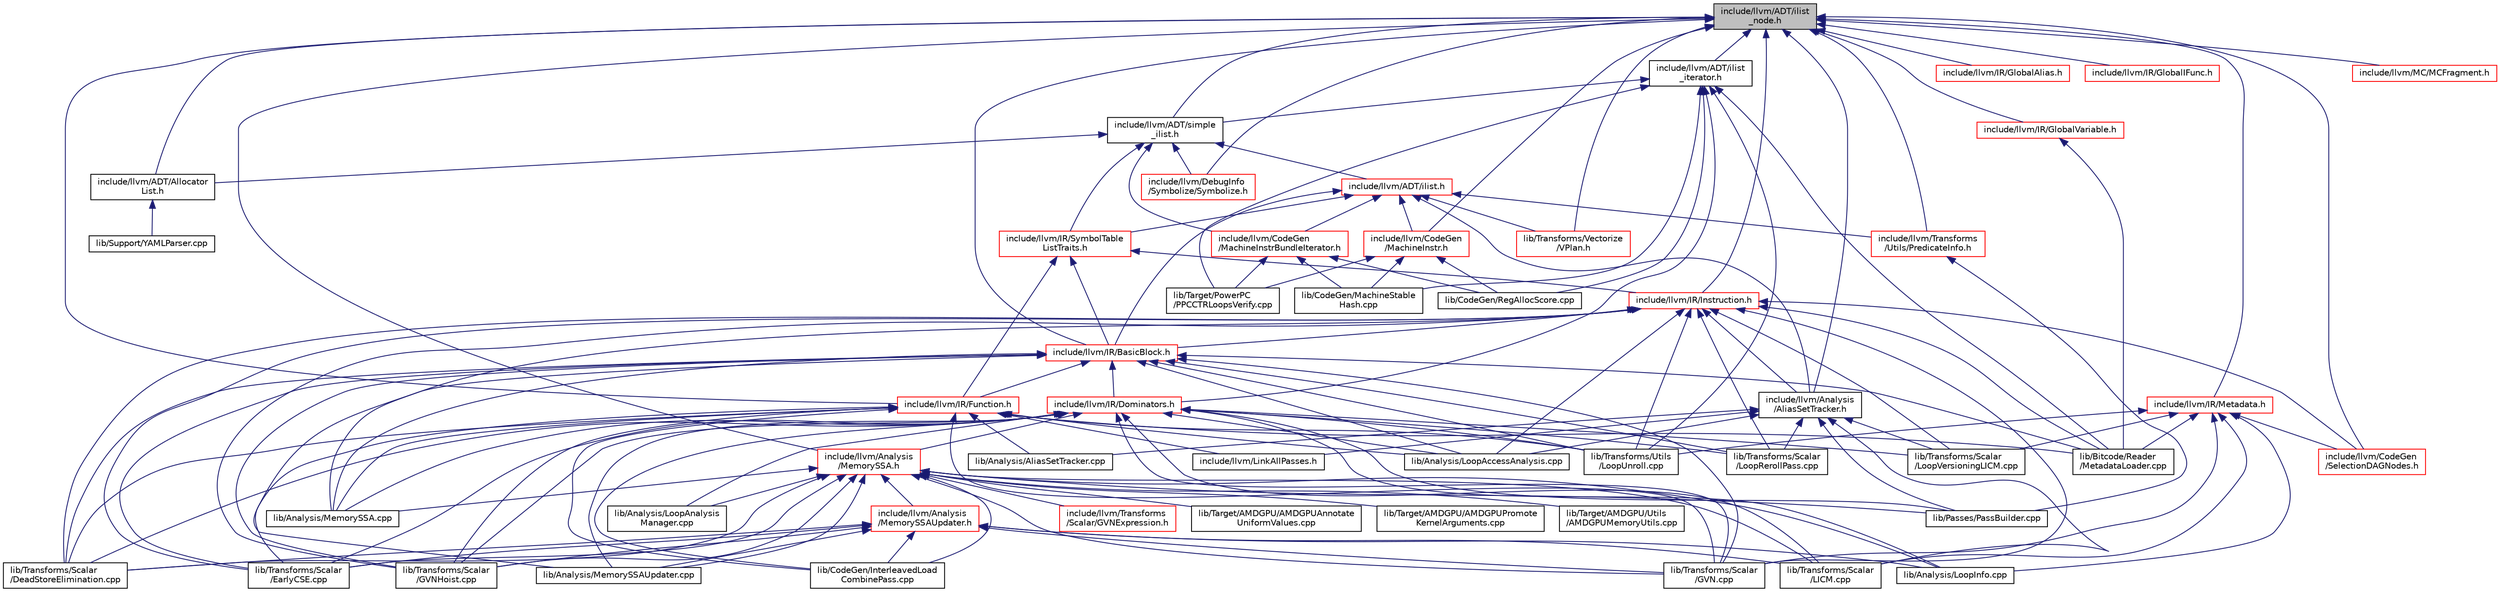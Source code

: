 digraph "include/llvm/ADT/ilist_node.h"
{
 // LATEX_PDF_SIZE
  bgcolor="transparent";
  edge [fontname="Helvetica",fontsize="10",labelfontname="Helvetica",labelfontsize="10"];
  node [fontname="Helvetica",fontsize="10",shape=record];
  Node1 [label="include/llvm/ADT/ilist\l_node.h",height=0.2,width=0.4,color="black", fillcolor="grey75", style="filled", fontcolor="black",tooltip=" "];
  Node1 -> Node2 [dir="back",color="midnightblue",fontsize="10",style="solid",fontname="Helvetica"];
  Node2 [label="include/llvm/ADT/Allocator\lList.h",height=0.2,width=0.4,color="black",URL="$AllocatorList_8h.html",tooltip=" "];
  Node2 -> Node3 [dir="back",color="midnightblue",fontsize="10",style="solid",fontname="Helvetica"];
  Node3 [label="lib/Support/YAMLParser.cpp",height=0.2,width=0.4,color="black",URL="$YAMLParser_8cpp.html",tooltip=" "];
  Node1 -> Node4 [dir="back",color="midnightblue",fontsize="10",style="solid",fontname="Helvetica"];
  Node4 [label="include/llvm/ADT/ilist\l_iterator.h",height=0.2,width=0.4,color="black",URL="$ilist__iterator_8h.html",tooltip=" "];
  Node4 -> Node5 [dir="back",color="midnightblue",fontsize="10",style="solid",fontname="Helvetica"];
  Node5 [label="include/llvm/ADT/simple\l_ilist.h",height=0.2,width=0.4,color="black",URL="$simple__ilist_8h.html",tooltip=" "];
  Node5 -> Node2 [dir="back",color="midnightblue",fontsize="10",style="solid",fontname="Helvetica"];
  Node5 -> Node6 [dir="back",color="midnightblue",fontsize="10",style="solid",fontname="Helvetica"];
  Node6 [label="include/llvm/ADT/ilist.h",height=0.2,width=0.4,color="red",URL="$ilist_8h.html",tooltip=" "];
  Node6 -> Node7 [dir="back",color="midnightblue",fontsize="10",style="solid",fontname="Helvetica"];
  Node7 [label="include/llvm/Analysis\l/AliasSetTracker.h",height=0.2,width=0.4,color="black",URL="$AliasSetTracker_8h.html",tooltip=" "];
  Node7 -> Node8 [dir="back",color="midnightblue",fontsize="10",style="solid",fontname="Helvetica"];
  Node8 [label="include/llvm/LinkAllPasses.h",height=0.2,width=0.4,color="black",URL="$LinkAllPasses_8h.html",tooltip=" "];
  Node7 -> Node9 [dir="back",color="midnightblue",fontsize="10",style="solid",fontname="Helvetica"];
  Node9 [label="lib/Analysis/AliasSetTracker.cpp",height=0.2,width=0.4,color="black",URL="$AliasSetTracker_8cpp.html",tooltip=" "];
  Node7 -> Node10 [dir="back",color="midnightblue",fontsize="10",style="solid",fontname="Helvetica"];
  Node10 [label="lib/Analysis/LoopAccessAnalysis.cpp",height=0.2,width=0.4,color="black",URL="$LoopAccessAnalysis_8cpp.html",tooltip=" "];
  Node7 -> Node11 [dir="back",color="midnightblue",fontsize="10",style="solid",fontname="Helvetica"];
  Node11 [label="lib/Passes/PassBuilder.cpp",height=0.2,width=0.4,color="black",URL="$PassBuilder_8cpp.html",tooltip=" "];
  Node7 -> Node12 [dir="back",color="midnightblue",fontsize="10",style="solid",fontname="Helvetica"];
  Node12 [label="lib/Transforms/Scalar\l/LICM.cpp",height=0.2,width=0.4,color="black",URL="$LICM_8cpp.html",tooltip=" "];
  Node7 -> Node13 [dir="back",color="midnightblue",fontsize="10",style="solid",fontname="Helvetica"];
  Node13 [label="lib/Transforms/Scalar\l/LoopRerollPass.cpp",height=0.2,width=0.4,color="black",URL="$LoopRerollPass_8cpp.html",tooltip=" "];
  Node7 -> Node14 [dir="back",color="midnightblue",fontsize="10",style="solid",fontname="Helvetica"];
  Node14 [label="lib/Transforms/Scalar\l/LoopVersioningLICM.cpp",height=0.2,width=0.4,color="black",URL="$LoopVersioningLICM_8cpp.html",tooltip=" "];
  Node6 -> Node1379 [dir="back",color="midnightblue",fontsize="10",style="solid",fontname="Helvetica"];
  Node1379 [label="include/llvm/CodeGen\l/MachineInstr.h",height=0.2,width=0.4,color="red",URL="$MachineInstr_8h.html",tooltip=" "];
  Node1379 -> Node1156 [dir="back",color="midnightblue",fontsize="10",style="solid",fontname="Helvetica"];
  Node1156 [label="lib/CodeGen/MachineStable\lHash.cpp",height=0.2,width=0.4,color="black",URL="$MachineStableHash_8cpp.html",tooltip=" "];
  Node1379 -> Node641 [dir="back",color="midnightblue",fontsize="10",style="solid",fontname="Helvetica"];
  Node641 [label="lib/CodeGen/RegAllocScore.cpp",height=0.2,width=0.4,color="black",URL="$RegAllocScore_8cpp.html",tooltip=" "];
  Node1379 -> Node372 [dir="back",color="midnightblue",fontsize="10",style="solid",fontname="Helvetica"];
  Node372 [label="lib/Target/PowerPC\l/PPCCTRLoopsVerify.cpp",height=0.2,width=0.4,color="black",URL="$PPCCTRLoopsVerify_8cpp.html",tooltip=" "];
  Node6 -> Node1388 [dir="back",color="midnightblue",fontsize="10",style="solid",fontname="Helvetica"];
  Node1388 [label="include/llvm/CodeGen\l/MachineInstrBundleIterator.h",height=0.2,width=0.4,color="red",URL="$MachineInstrBundleIterator_8h.html",tooltip=" "];
  Node1388 -> Node1156 [dir="back",color="midnightblue",fontsize="10",style="solid",fontname="Helvetica"];
  Node1388 -> Node641 [dir="back",color="midnightblue",fontsize="10",style="solid",fontname="Helvetica"];
  Node1388 -> Node372 [dir="back",color="midnightblue",fontsize="10",style="solid",fontname="Helvetica"];
  Node6 -> Node1389 [dir="back",color="midnightblue",fontsize="10",style="solid",fontname="Helvetica"];
  Node1389 [label="include/llvm/IR/BasicBlock.h",height=0.2,width=0.4,color="red",URL="$BasicBlock_8h.html",tooltip=" "];
  Node1389 -> Node1589 [dir="back",color="midnightblue",fontsize="10",style="solid",fontname="Helvetica"];
  Node1589 [label="include/llvm/IR/Dominators.h",height=0.2,width=0.4,color="red",URL="$Dominators_8h.html",tooltip=" "];
  Node1589 -> Node1609 [dir="back",color="midnightblue",fontsize="10",style="solid",fontname="Helvetica"];
  Node1609 [label="include/llvm/Analysis\l/MemorySSA.h",height=0.2,width=0.4,color="red",URL="$MemorySSA_8h.html",tooltip=" "];
  Node1609 -> Node1610 [dir="back",color="midnightblue",fontsize="10",style="solid",fontname="Helvetica"];
  Node1610 [label="include/llvm/Analysis\l/MemorySSAUpdater.h",height=0.2,width=0.4,color="red",URL="$MemorySSAUpdater_8h.html",tooltip=" "];
  Node1610 -> Node1465 [dir="back",color="midnightblue",fontsize="10",style="solid",fontname="Helvetica"];
  Node1465 [label="lib/Analysis/LoopInfo.cpp",height=0.2,width=0.4,color="black",URL="$LoopInfo_8cpp.html",tooltip=" "];
  Node1610 -> Node1468 [dir="back",color="midnightblue",fontsize="10",style="solid",fontname="Helvetica"];
  Node1468 [label="lib/Analysis/MemorySSAUpdater.cpp",height=0.2,width=0.4,color="black",URL="$MemorySSAUpdater_8cpp.html",tooltip=" "];
  Node1610 -> Node1197 [dir="back",color="midnightblue",fontsize="10",style="solid",fontname="Helvetica"];
  Node1197 [label="lib/CodeGen/InterleavedLoad\lCombinePass.cpp",height=0.2,width=0.4,color="black",URL="$InterleavedLoadCombinePass_8cpp.html",tooltip=" "];
  Node1610 -> Node1549 [dir="back",color="midnightblue",fontsize="10",style="solid",fontname="Helvetica"];
  Node1549 [label="lib/Transforms/Scalar\l/DeadStoreElimination.cpp",height=0.2,width=0.4,color="black",URL="$DeadStoreElimination_8cpp.html",tooltip=" "];
  Node1610 -> Node1612 [dir="back",color="midnightblue",fontsize="10",style="solid",fontname="Helvetica"];
  Node1612 [label="lib/Transforms/Scalar\l/EarlyCSE.cpp",height=0.2,width=0.4,color="black",URL="$EarlyCSE_8cpp.html",tooltip=" "];
  Node1610 -> Node1551 [dir="back",color="midnightblue",fontsize="10",style="solid",fontname="Helvetica"];
  Node1551 [label="lib/Transforms/Scalar\l/GVN.cpp",height=0.2,width=0.4,color="black",URL="$GVN_8cpp.html",tooltip=" "];
  Node1610 -> Node1613 [dir="back",color="midnightblue",fontsize="10",style="solid",fontname="Helvetica"];
  Node1613 [label="lib/Transforms/Scalar\l/GVNHoist.cpp",height=0.2,width=0.4,color="black",URL="$GVNHoist_8cpp.html",tooltip=" "];
  Node1610 -> Node12 [dir="back",color="midnightblue",fontsize="10",style="solid",fontname="Helvetica"];
  Node1609 -> Node1614 [dir="back",color="midnightblue",fontsize="10",style="solid",fontname="Helvetica"];
  Node1614 [label="include/llvm/Transforms\l/Scalar/GVNExpression.h",height=0.2,width=0.4,color="red",URL="$GVNExpression_8h.html",tooltip=" "];
  Node1609 -> Node1533 [dir="back",color="midnightblue",fontsize="10",style="solid",fontname="Helvetica"];
  Node1533 [label="lib/Analysis/LoopAnalysis\lManager.cpp",height=0.2,width=0.4,color="black",URL="$LoopAnalysisManager_8cpp.html",tooltip=" "];
  Node1609 -> Node1465 [dir="back",color="midnightblue",fontsize="10",style="solid",fontname="Helvetica"];
  Node1609 -> Node1404 [dir="back",color="midnightblue",fontsize="10",style="solid",fontname="Helvetica"];
  Node1404 [label="lib/Analysis/MemorySSA.cpp",height=0.2,width=0.4,color="black",URL="$MemorySSA_8cpp.html",tooltip=" "];
  Node1609 -> Node1468 [dir="back",color="midnightblue",fontsize="10",style="solid",fontname="Helvetica"];
  Node1609 -> Node1197 [dir="back",color="midnightblue",fontsize="10",style="solid",fontname="Helvetica"];
  Node1609 -> Node11 [dir="back",color="midnightblue",fontsize="10",style="solid",fontname="Helvetica"];
  Node1609 -> Node1459 [dir="back",color="midnightblue",fontsize="10",style="solid",fontname="Helvetica"];
  Node1459 [label="lib/Target/AMDGPU/AMDGPUAnnotate\lUniformValues.cpp",height=0.2,width=0.4,color="black",URL="$AMDGPUAnnotateUniformValues_8cpp.html",tooltip=" "];
  Node1609 -> Node1616 [dir="back",color="midnightblue",fontsize="10",style="solid",fontname="Helvetica"];
  Node1616 [label="lib/Target/AMDGPU/AMDGPUPromote\lKernelArguments.cpp",height=0.2,width=0.4,color="black",URL="$AMDGPUPromoteKernelArguments_8cpp.html",tooltip=" "];
  Node1609 -> Node1617 [dir="back",color="midnightblue",fontsize="10",style="solid",fontname="Helvetica"];
  Node1617 [label="lib/Target/AMDGPU/Utils\l/AMDGPUMemoryUtils.cpp",height=0.2,width=0.4,color="black",URL="$AMDGPUMemoryUtils_8cpp.html",tooltip=" "];
  Node1609 -> Node1549 [dir="back",color="midnightblue",fontsize="10",style="solid",fontname="Helvetica"];
  Node1609 -> Node1612 [dir="back",color="midnightblue",fontsize="10",style="solid",fontname="Helvetica"];
  Node1609 -> Node1551 [dir="back",color="midnightblue",fontsize="10",style="solid",fontname="Helvetica"];
  Node1609 -> Node1613 [dir="back",color="midnightblue",fontsize="10",style="solid",fontname="Helvetica"];
  Node1609 -> Node12 [dir="back",color="midnightblue",fontsize="10",style="solid",fontname="Helvetica"];
  Node1589 -> Node10 [dir="back",color="midnightblue",fontsize="10",style="solid",fontname="Helvetica"];
  Node1589 -> Node1533 [dir="back",color="midnightblue",fontsize="10",style="solid",fontname="Helvetica"];
  Node1589 -> Node1465 [dir="back",color="midnightblue",fontsize="10",style="solid",fontname="Helvetica"];
  Node1589 -> Node1404 [dir="back",color="midnightblue",fontsize="10",style="solid",fontname="Helvetica"];
  Node1589 -> Node1468 [dir="back",color="midnightblue",fontsize="10",style="solid",fontname="Helvetica"];
  Node1589 -> Node1197 [dir="back",color="midnightblue",fontsize="10",style="solid",fontname="Helvetica"];
  Node1589 -> Node11 [dir="back",color="midnightblue",fontsize="10",style="solid",fontname="Helvetica"];
  Node1589 -> Node1549 [dir="back",color="midnightblue",fontsize="10",style="solid",fontname="Helvetica"];
  Node1589 -> Node1612 [dir="back",color="midnightblue",fontsize="10",style="solid",fontname="Helvetica"];
  Node1589 -> Node1551 [dir="back",color="midnightblue",fontsize="10",style="solid",fontname="Helvetica"];
  Node1589 -> Node1613 [dir="back",color="midnightblue",fontsize="10",style="solid",fontname="Helvetica"];
  Node1589 -> Node12 [dir="back",color="midnightblue",fontsize="10",style="solid",fontname="Helvetica"];
  Node1589 -> Node13 [dir="back",color="midnightblue",fontsize="10",style="solid",fontname="Helvetica"];
  Node1589 -> Node14 [dir="back",color="midnightblue",fontsize="10",style="solid",fontname="Helvetica"];
  Node1589 -> Node1476 [dir="back",color="midnightblue",fontsize="10",style="solid",fontname="Helvetica"];
  Node1476 [label="lib/Transforms/Utils\l/LoopUnroll.cpp",height=0.2,width=0.4,color="black",URL="$LoopUnroll_8cpp.html",tooltip=" "];
  Node1389 -> Node2004 [dir="back",color="midnightblue",fontsize="10",style="solid",fontname="Helvetica"];
  Node2004 [label="include/llvm/IR/Function.h",height=0.2,width=0.4,color="red",URL="$Function_8h.html",tooltip=" "];
  Node2004 -> Node8 [dir="back",color="midnightblue",fontsize="10",style="solid",fontname="Helvetica"];
  Node2004 -> Node9 [dir="back",color="midnightblue",fontsize="10",style="solid",fontname="Helvetica"];
  Node2004 -> Node10 [dir="back",color="midnightblue",fontsize="10",style="solid",fontname="Helvetica"];
  Node2004 -> Node1404 [dir="back",color="midnightblue",fontsize="10",style="solid",fontname="Helvetica"];
  Node2004 -> Node1865 [dir="back",color="midnightblue",fontsize="10",style="solid",fontname="Helvetica"];
  Node1865 [label="lib/Bitcode/Reader\l/MetadataLoader.cpp",height=0.2,width=0.4,color="black",URL="$MetadataLoader_8cpp.html",tooltip=" "];
  Node2004 -> Node1197 [dir="back",color="midnightblue",fontsize="10",style="solid",fontname="Helvetica"];
  Node2004 -> Node1549 [dir="back",color="midnightblue",fontsize="10",style="solid",fontname="Helvetica"];
  Node2004 -> Node1612 [dir="back",color="midnightblue",fontsize="10",style="solid",fontname="Helvetica"];
  Node2004 -> Node1551 [dir="back",color="midnightblue",fontsize="10",style="solid",fontname="Helvetica"];
  Node2004 -> Node1613 [dir="back",color="midnightblue",fontsize="10",style="solid",fontname="Helvetica"];
  Node2004 -> Node1476 [dir="back",color="midnightblue",fontsize="10",style="solid",fontname="Helvetica"];
  Node1389 -> Node10 [dir="back",color="midnightblue",fontsize="10",style="solid",fontname="Helvetica"];
  Node1389 -> Node1404 [dir="back",color="midnightblue",fontsize="10",style="solid",fontname="Helvetica"];
  Node1389 -> Node1468 [dir="back",color="midnightblue",fontsize="10",style="solid",fontname="Helvetica"];
  Node1389 -> Node1865 [dir="back",color="midnightblue",fontsize="10",style="solid",fontname="Helvetica"];
  Node1389 -> Node1549 [dir="back",color="midnightblue",fontsize="10",style="solid",fontname="Helvetica"];
  Node1389 -> Node1612 [dir="back",color="midnightblue",fontsize="10",style="solid",fontname="Helvetica"];
  Node1389 -> Node1551 [dir="back",color="midnightblue",fontsize="10",style="solid",fontname="Helvetica"];
  Node1389 -> Node1613 [dir="back",color="midnightblue",fontsize="10",style="solid",fontname="Helvetica"];
  Node1389 -> Node13 [dir="back",color="midnightblue",fontsize="10",style="solid",fontname="Helvetica"];
  Node1389 -> Node1476 [dir="back",color="midnightblue",fontsize="10",style="solid",fontname="Helvetica"];
  Node6 -> Node2496 [dir="back",color="midnightblue",fontsize="10",style="solid",fontname="Helvetica"];
  Node2496 [label="include/llvm/IR/SymbolTable\lListTraits.h",height=0.2,width=0.4,color="red",URL="$SymbolTableListTraits_8h.html",tooltip=" "];
  Node2496 -> Node1389 [dir="back",color="midnightblue",fontsize="10",style="solid",fontname="Helvetica"];
  Node2496 -> Node2004 [dir="back",color="midnightblue",fontsize="10",style="solid",fontname="Helvetica"];
  Node2496 -> Node2497 [dir="back",color="midnightblue",fontsize="10",style="solid",fontname="Helvetica"];
  Node2497 [label="include/llvm/IR/Instruction.h",height=0.2,width=0.4,color="red",URL="$IR_2Instruction_8h.html",tooltip=" "];
  Node2497 -> Node7 [dir="back",color="midnightblue",fontsize="10",style="solid",fontname="Helvetica"];
  Node2497 -> Node1780 [dir="back",color="midnightblue",fontsize="10",style="solid",fontname="Helvetica"];
  Node1780 [label="include/llvm/CodeGen\l/SelectionDAGNodes.h",height=0.2,width=0.4,color="red",URL="$SelectionDAGNodes_8h.html",tooltip=" "];
  Node2497 -> Node1389 [dir="back",color="midnightblue",fontsize="10",style="solid",fontname="Helvetica"];
  Node2497 -> Node10 [dir="back",color="midnightblue",fontsize="10",style="solid",fontname="Helvetica"];
  Node2497 -> Node1404 [dir="back",color="midnightblue",fontsize="10",style="solid",fontname="Helvetica"];
  Node2497 -> Node1865 [dir="back",color="midnightblue",fontsize="10",style="solid",fontname="Helvetica"];
  Node2497 -> Node1549 [dir="back",color="midnightblue",fontsize="10",style="solid",fontname="Helvetica"];
  Node2497 -> Node1612 [dir="back",color="midnightblue",fontsize="10",style="solid",fontname="Helvetica"];
  Node2497 -> Node1551 [dir="back",color="midnightblue",fontsize="10",style="solid",fontname="Helvetica"];
  Node2497 -> Node1613 [dir="back",color="midnightblue",fontsize="10",style="solid",fontname="Helvetica"];
  Node2497 -> Node13 [dir="back",color="midnightblue",fontsize="10",style="solid",fontname="Helvetica"];
  Node2497 -> Node14 [dir="back",color="midnightblue",fontsize="10",style="solid",fontname="Helvetica"];
  Node2497 -> Node1476 [dir="back",color="midnightblue",fontsize="10",style="solid",fontname="Helvetica"];
  Node6 -> Node1946 [dir="back",color="midnightblue",fontsize="10",style="solid",fontname="Helvetica"];
  Node1946 [label="include/llvm/Transforms\l/Utils/PredicateInfo.h",height=0.2,width=0.4,color="red",URL="$PredicateInfo_8h.html",tooltip=" "];
  Node1946 -> Node11 [dir="back",color="midnightblue",fontsize="10",style="solid",fontname="Helvetica"];
  Node6 -> Node1576 [dir="back",color="midnightblue",fontsize="10",style="solid",fontname="Helvetica"];
  Node1576 [label="lib/Transforms/Vectorize\l/VPlan.h",height=0.2,width=0.4,color="red",URL="$VPlan_8h.html",tooltip=" "];
  Node5 -> Node1388 [dir="back",color="midnightblue",fontsize="10",style="solid",fontname="Helvetica"];
  Node5 -> Node2920 [dir="back",color="midnightblue",fontsize="10",style="solid",fontname="Helvetica"];
  Node2920 [label="include/llvm/DebugInfo\l/Symbolize/Symbolize.h",height=0.2,width=0.4,color="red",URL="$Symbolize_8h.html",tooltip=" "];
  Node5 -> Node2496 [dir="back",color="midnightblue",fontsize="10",style="solid",fontname="Helvetica"];
  Node4 -> Node1589 [dir="back",color="midnightblue",fontsize="10",style="solid",fontname="Helvetica"];
  Node4 -> Node1865 [dir="back",color="midnightblue",fontsize="10",style="solid",fontname="Helvetica"];
  Node4 -> Node1156 [dir="back",color="midnightblue",fontsize="10",style="solid",fontname="Helvetica"];
  Node4 -> Node641 [dir="back",color="midnightblue",fontsize="10",style="solid",fontname="Helvetica"];
  Node4 -> Node372 [dir="back",color="midnightblue",fontsize="10",style="solid",fontname="Helvetica"];
  Node4 -> Node1476 [dir="back",color="midnightblue",fontsize="10",style="solid",fontname="Helvetica"];
  Node1 -> Node5 [dir="back",color="midnightblue",fontsize="10",style="solid",fontname="Helvetica"];
  Node1 -> Node7 [dir="back",color="midnightblue",fontsize="10",style="solid",fontname="Helvetica"];
  Node1 -> Node1609 [dir="back",color="midnightblue",fontsize="10",style="solid",fontname="Helvetica"];
  Node1 -> Node1379 [dir="back",color="midnightblue",fontsize="10",style="solid",fontname="Helvetica"];
  Node1 -> Node1780 [dir="back",color="midnightblue",fontsize="10",style="solid",fontname="Helvetica"];
  Node1 -> Node2920 [dir="back",color="midnightblue",fontsize="10",style="solid",fontname="Helvetica"];
  Node1 -> Node1389 [dir="back",color="midnightblue",fontsize="10",style="solid",fontname="Helvetica"];
  Node1 -> Node2004 [dir="back",color="midnightblue",fontsize="10",style="solid",fontname="Helvetica"];
  Node1 -> Node2926 [dir="back",color="midnightblue",fontsize="10",style="solid",fontname="Helvetica"];
  Node2926 [label="include/llvm/IR/GlobalAlias.h",height=0.2,width=0.4,color="red",URL="$GlobalAlias_8h.html",tooltip=" "];
  Node1 -> Node2927 [dir="back",color="midnightblue",fontsize="10",style="solid",fontname="Helvetica"];
  Node2927 [label="include/llvm/IR/GlobalIFunc.h",height=0.2,width=0.4,color="red",URL="$GlobalIFunc_8h.html",tooltip=" "];
  Node1 -> Node2929 [dir="back",color="midnightblue",fontsize="10",style="solid",fontname="Helvetica"];
  Node2929 [label="include/llvm/IR/GlobalVariable.h",height=0.2,width=0.4,color="red",URL="$GlobalVariable_8h.html",tooltip=" "];
  Node2929 -> Node1865 [dir="back",color="midnightblue",fontsize="10",style="solid",fontname="Helvetica"];
  Node1 -> Node2497 [dir="back",color="midnightblue",fontsize="10",style="solid",fontname="Helvetica"];
  Node1 -> Node2930 [dir="back",color="midnightblue",fontsize="10",style="solid",fontname="Helvetica"];
  Node2930 [label="include/llvm/IR/Metadata.h",height=0.2,width=0.4,color="red",URL="$Metadata_8h.html",tooltip=" "];
  Node2930 -> Node1780 [dir="back",color="midnightblue",fontsize="10",style="solid",fontname="Helvetica"];
  Node2930 -> Node1465 [dir="back",color="midnightblue",fontsize="10",style="solid",fontname="Helvetica"];
  Node2930 -> Node1865 [dir="back",color="midnightblue",fontsize="10",style="solid",fontname="Helvetica"];
  Node2930 -> Node1551 [dir="back",color="midnightblue",fontsize="10",style="solid",fontname="Helvetica"];
  Node2930 -> Node12 [dir="back",color="midnightblue",fontsize="10",style="solid",fontname="Helvetica"];
  Node2930 -> Node14 [dir="back",color="midnightblue",fontsize="10",style="solid",fontname="Helvetica"];
  Node2930 -> Node1476 [dir="back",color="midnightblue",fontsize="10",style="solid",fontname="Helvetica"];
  Node1 -> Node2971 [dir="back",color="midnightblue",fontsize="10",style="solid",fontname="Helvetica"];
  Node2971 [label="include/llvm/MC/MCFragment.h",height=0.2,width=0.4,color="red",URL="$MCFragment_8h.html",tooltip=" "];
  Node1 -> Node1946 [dir="back",color="midnightblue",fontsize="10",style="solid",fontname="Helvetica"];
  Node1 -> Node1576 [dir="back",color="midnightblue",fontsize="10",style="solid",fontname="Helvetica"];
}
